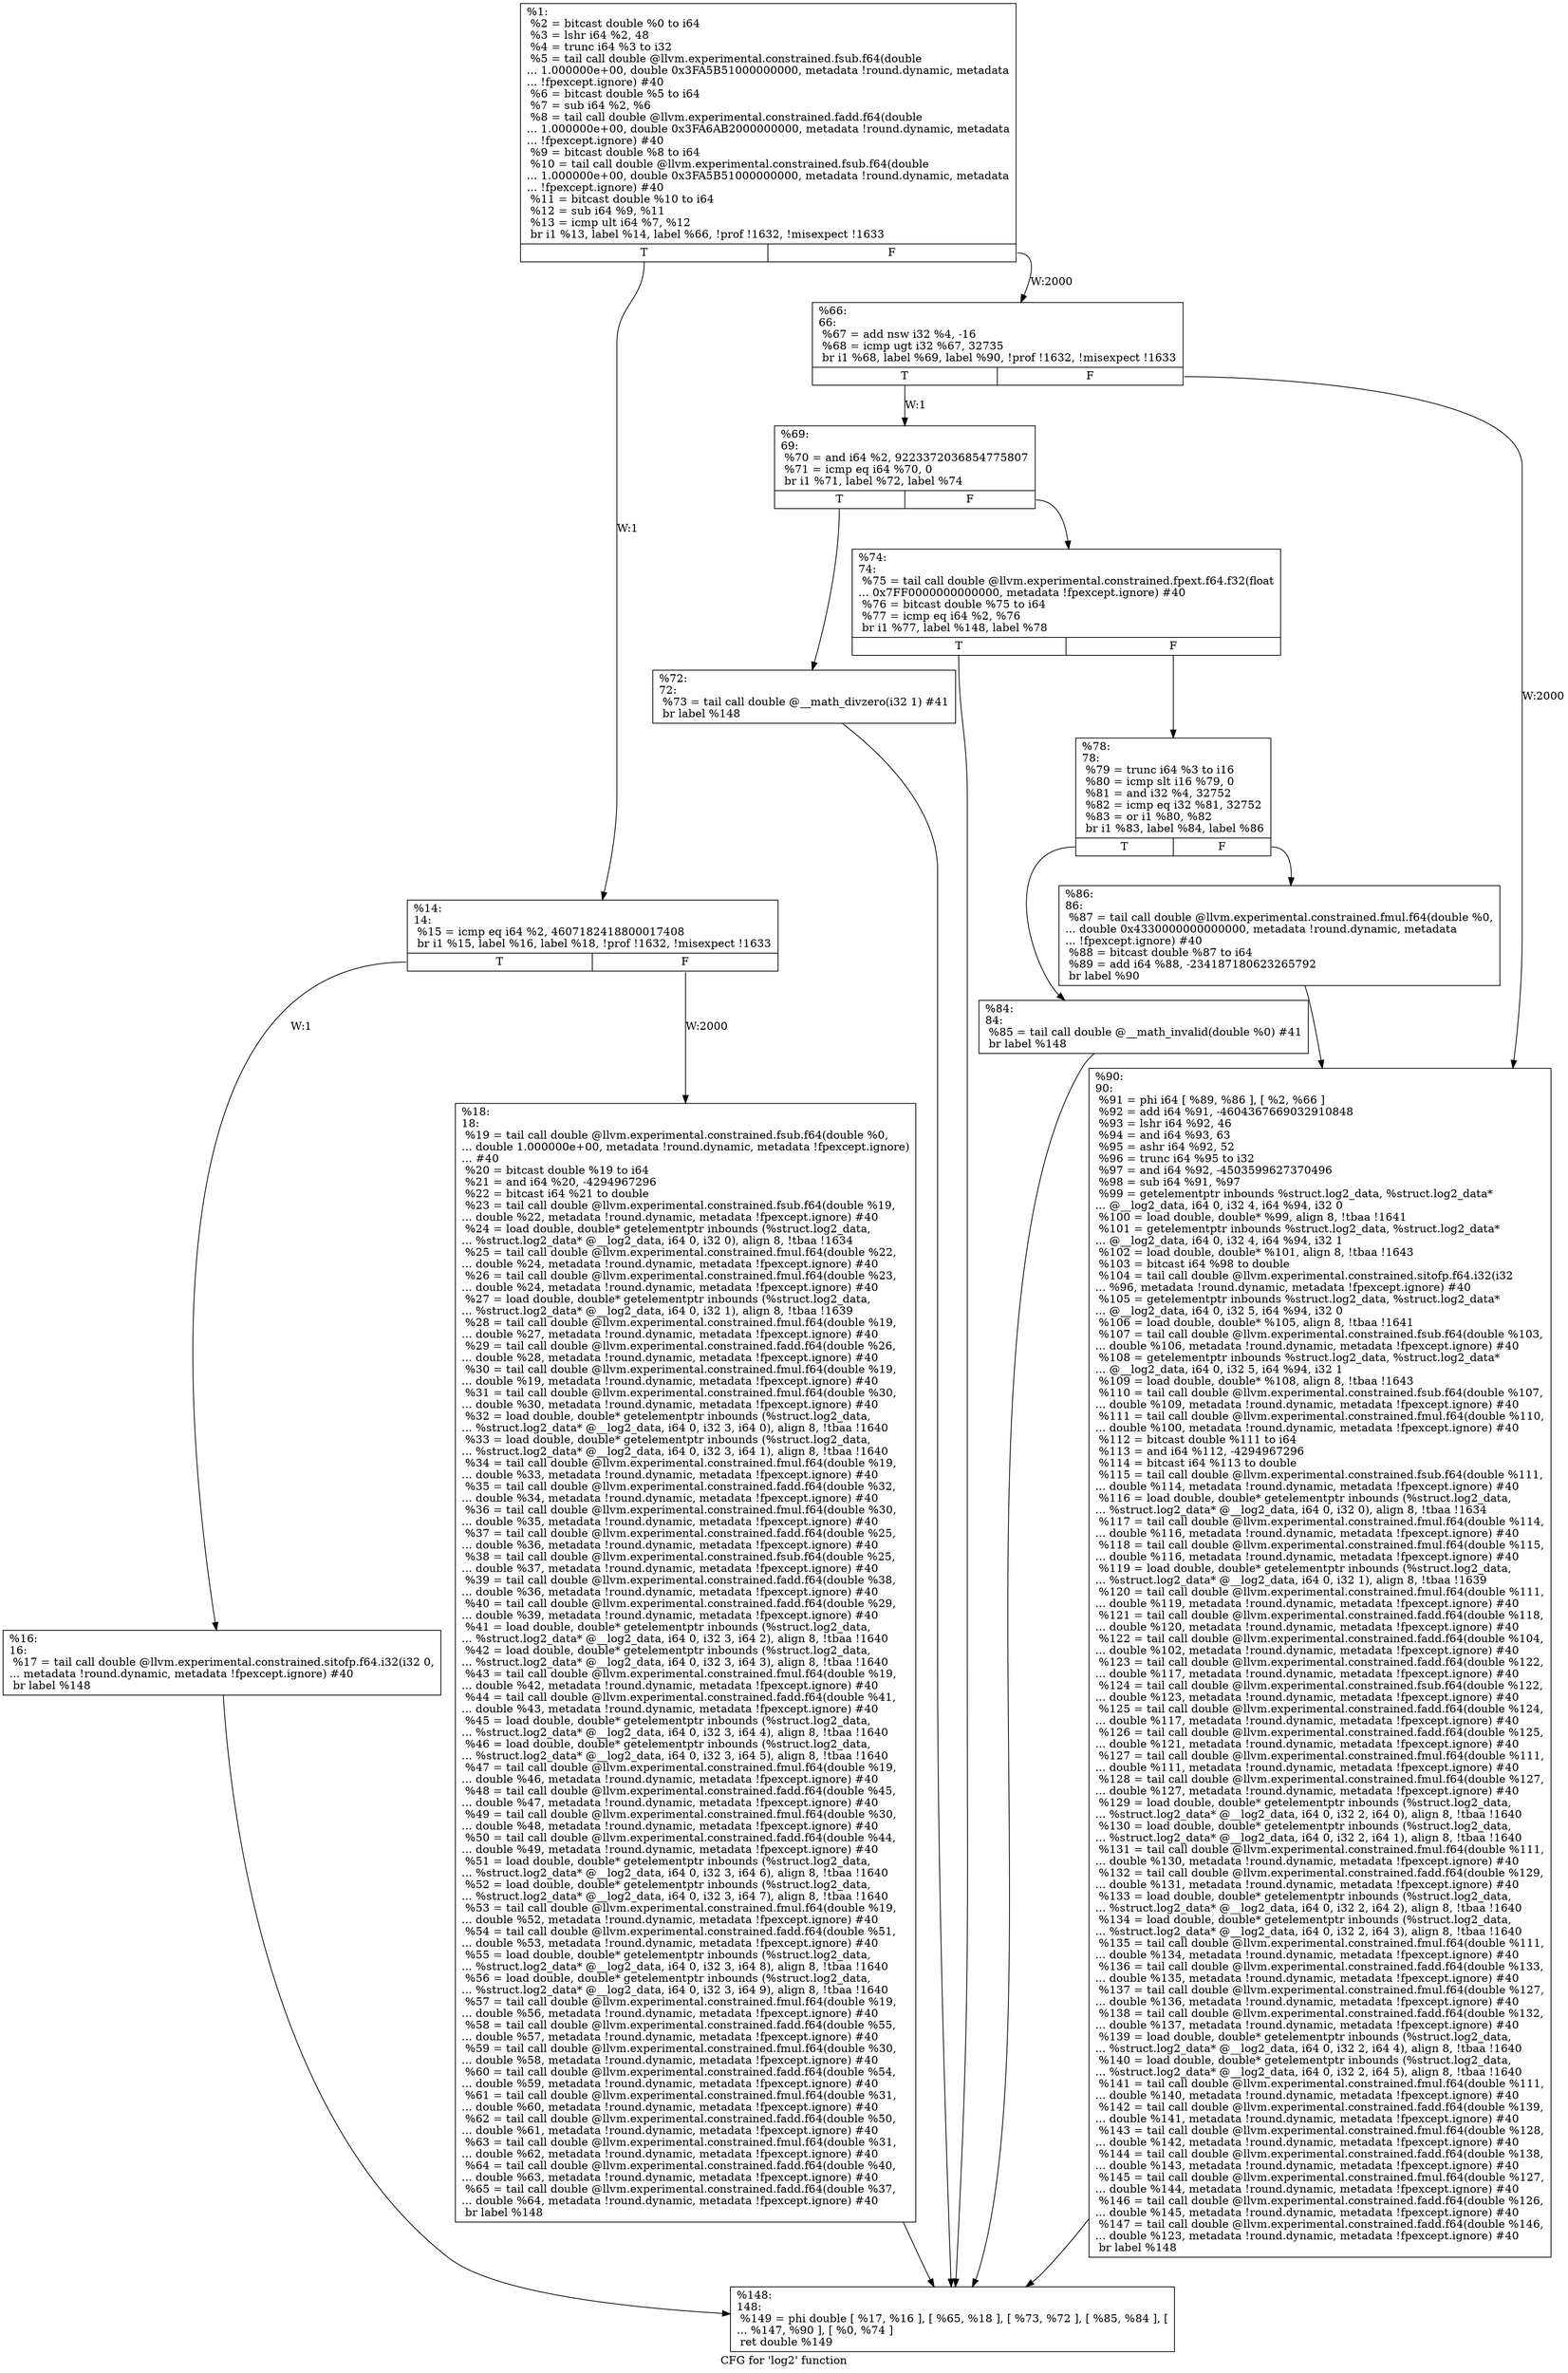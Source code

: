 digraph "CFG for 'log2' function" {
	label="CFG for 'log2' function";

	Node0x1d97ac0 [shape=record,label="{%1:\l  %2 = bitcast double %0 to i64\l  %3 = lshr i64 %2, 48\l  %4 = trunc i64 %3 to i32\l  %5 = tail call double @llvm.experimental.constrained.fsub.f64(double\l... 1.000000e+00, double 0x3FA5B51000000000, metadata !round.dynamic, metadata\l... !fpexcept.ignore) #40\l  %6 = bitcast double %5 to i64\l  %7 = sub i64 %2, %6\l  %8 = tail call double @llvm.experimental.constrained.fadd.f64(double\l... 1.000000e+00, double 0x3FA6AB2000000000, metadata !round.dynamic, metadata\l... !fpexcept.ignore) #40\l  %9 = bitcast double %8 to i64\l  %10 = tail call double @llvm.experimental.constrained.fsub.f64(double\l... 1.000000e+00, double 0x3FA5B51000000000, metadata !round.dynamic, metadata\l... !fpexcept.ignore) #40\l  %11 = bitcast double %10 to i64\l  %12 = sub i64 %9, %11\l  %13 = icmp ult i64 %7, %12\l  br i1 %13, label %14, label %66, !prof !1632, !misexpect !1633\l|{<s0>T|<s1>F}}"];
	Node0x1d97ac0:s0 -> Node0x1d98390[label="W:1"];
	Node0x1d97ac0:s1 -> Node0x1d98480[label="W:2000"];
	Node0x1d98390 [shape=record,label="{%14:\l14:                                               \l  %15 = icmp eq i64 %2, 4607182418800017408\l  br i1 %15, label %16, label %18, !prof !1632, !misexpect !1633\l|{<s0>T|<s1>F}}"];
	Node0x1d98390:s0 -> Node0x1d983e0[label="W:1"];
	Node0x1d98390:s1 -> Node0x1d98430[label="W:2000"];
	Node0x1d983e0 [shape=record,label="{%16:\l16:                                               \l  %17 = tail call double @llvm.experimental.constrained.sitofp.f64.i32(i32 0,\l... metadata !round.dynamic, metadata !fpexcept.ignore) #40\l  br label %148\l}"];
	Node0x1d983e0 -> Node0x1d98700;
	Node0x1d98430 [shape=record,label="{%18:\l18:                                               \l  %19 = tail call double @llvm.experimental.constrained.fsub.f64(double %0,\l... double 1.000000e+00, metadata !round.dynamic, metadata !fpexcept.ignore)\l... #40\l  %20 = bitcast double %19 to i64\l  %21 = and i64 %20, -4294967296\l  %22 = bitcast i64 %21 to double\l  %23 = tail call double @llvm.experimental.constrained.fsub.f64(double %19,\l... double %22, metadata !round.dynamic, metadata !fpexcept.ignore) #40\l  %24 = load double, double* getelementptr inbounds (%struct.log2_data,\l... %struct.log2_data* @__log2_data, i64 0, i32 0), align 8, !tbaa !1634\l  %25 = tail call double @llvm.experimental.constrained.fmul.f64(double %22,\l... double %24, metadata !round.dynamic, metadata !fpexcept.ignore) #40\l  %26 = tail call double @llvm.experimental.constrained.fmul.f64(double %23,\l... double %24, metadata !round.dynamic, metadata !fpexcept.ignore) #40\l  %27 = load double, double* getelementptr inbounds (%struct.log2_data,\l... %struct.log2_data* @__log2_data, i64 0, i32 1), align 8, !tbaa !1639\l  %28 = tail call double @llvm.experimental.constrained.fmul.f64(double %19,\l... double %27, metadata !round.dynamic, metadata !fpexcept.ignore) #40\l  %29 = tail call double @llvm.experimental.constrained.fadd.f64(double %26,\l... double %28, metadata !round.dynamic, metadata !fpexcept.ignore) #40\l  %30 = tail call double @llvm.experimental.constrained.fmul.f64(double %19,\l... double %19, metadata !round.dynamic, metadata !fpexcept.ignore) #40\l  %31 = tail call double @llvm.experimental.constrained.fmul.f64(double %30,\l... double %30, metadata !round.dynamic, metadata !fpexcept.ignore) #40\l  %32 = load double, double* getelementptr inbounds (%struct.log2_data,\l... %struct.log2_data* @__log2_data, i64 0, i32 3, i64 0), align 8, !tbaa !1640\l  %33 = load double, double* getelementptr inbounds (%struct.log2_data,\l... %struct.log2_data* @__log2_data, i64 0, i32 3, i64 1), align 8, !tbaa !1640\l  %34 = tail call double @llvm.experimental.constrained.fmul.f64(double %19,\l... double %33, metadata !round.dynamic, metadata !fpexcept.ignore) #40\l  %35 = tail call double @llvm.experimental.constrained.fadd.f64(double %32,\l... double %34, metadata !round.dynamic, metadata !fpexcept.ignore) #40\l  %36 = tail call double @llvm.experimental.constrained.fmul.f64(double %30,\l... double %35, metadata !round.dynamic, metadata !fpexcept.ignore) #40\l  %37 = tail call double @llvm.experimental.constrained.fadd.f64(double %25,\l... double %36, metadata !round.dynamic, metadata !fpexcept.ignore) #40\l  %38 = tail call double @llvm.experimental.constrained.fsub.f64(double %25,\l... double %37, metadata !round.dynamic, metadata !fpexcept.ignore) #40\l  %39 = tail call double @llvm.experimental.constrained.fadd.f64(double %38,\l... double %36, metadata !round.dynamic, metadata !fpexcept.ignore) #40\l  %40 = tail call double @llvm.experimental.constrained.fadd.f64(double %29,\l... double %39, metadata !round.dynamic, metadata !fpexcept.ignore) #40\l  %41 = load double, double* getelementptr inbounds (%struct.log2_data,\l... %struct.log2_data* @__log2_data, i64 0, i32 3, i64 2), align 8, !tbaa !1640\l  %42 = load double, double* getelementptr inbounds (%struct.log2_data,\l... %struct.log2_data* @__log2_data, i64 0, i32 3, i64 3), align 8, !tbaa !1640\l  %43 = tail call double @llvm.experimental.constrained.fmul.f64(double %19,\l... double %42, metadata !round.dynamic, metadata !fpexcept.ignore) #40\l  %44 = tail call double @llvm.experimental.constrained.fadd.f64(double %41,\l... double %43, metadata !round.dynamic, metadata !fpexcept.ignore) #40\l  %45 = load double, double* getelementptr inbounds (%struct.log2_data,\l... %struct.log2_data* @__log2_data, i64 0, i32 3, i64 4), align 8, !tbaa !1640\l  %46 = load double, double* getelementptr inbounds (%struct.log2_data,\l... %struct.log2_data* @__log2_data, i64 0, i32 3, i64 5), align 8, !tbaa !1640\l  %47 = tail call double @llvm.experimental.constrained.fmul.f64(double %19,\l... double %46, metadata !round.dynamic, metadata !fpexcept.ignore) #40\l  %48 = tail call double @llvm.experimental.constrained.fadd.f64(double %45,\l... double %47, metadata !round.dynamic, metadata !fpexcept.ignore) #40\l  %49 = tail call double @llvm.experimental.constrained.fmul.f64(double %30,\l... double %48, metadata !round.dynamic, metadata !fpexcept.ignore) #40\l  %50 = tail call double @llvm.experimental.constrained.fadd.f64(double %44,\l... double %49, metadata !round.dynamic, metadata !fpexcept.ignore) #40\l  %51 = load double, double* getelementptr inbounds (%struct.log2_data,\l... %struct.log2_data* @__log2_data, i64 0, i32 3, i64 6), align 8, !tbaa !1640\l  %52 = load double, double* getelementptr inbounds (%struct.log2_data,\l... %struct.log2_data* @__log2_data, i64 0, i32 3, i64 7), align 8, !tbaa !1640\l  %53 = tail call double @llvm.experimental.constrained.fmul.f64(double %19,\l... double %52, metadata !round.dynamic, metadata !fpexcept.ignore) #40\l  %54 = tail call double @llvm.experimental.constrained.fadd.f64(double %51,\l... double %53, metadata !round.dynamic, metadata !fpexcept.ignore) #40\l  %55 = load double, double* getelementptr inbounds (%struct.log2_data,\l... %struct.log2_data* @__log2_data, i64 0, i32 3, i64 8), align 8, !tbaa !1640\l  %56 = load double, double* getelementptr inbounds (%struct.log2_data,\l... %struct.log2_data* @__log2_data, i64 0, i32 3, i64 9), align 8, !tbaa !1640\l  %57 = tail call double @llvm.experimental.constrained.fmul.f64(double %19,\l... double %56, metadata !round.dynamic, metadata !fpexcept.ignore) #40\l  %58 = tail call double @llvm.experimental.constrained.fadd.f64(double %55,\l... double %57, metadata !round.dynamic, metadata !fpexcept.ignore) #40\l  %59 = tail call double @llvm.experimental.constrained.fmul.f64(double %30,\l... double %58, metadata !round.dynamic, metadata !fpexcept.ignore) #40\l  %60 = tail call double @llvm.experimental.constrained.fadd.f64(double %54,\l... double %59, metadata !round.dynamic, metadata !fpexcept.ignore) #40\l  %61 = tail call double @llvm.experimental.constrained.fmul.f64(double %31,\l... double %60, metadata !round.dynamic, metadata !fpexcept.ignore) #40\l  %62 = tail call double @llvm.experimental.constrained.fadd.f64(double %50,\l... double %61, metadata !round.dynamic, metadata !fpexcept.ignore) #40\l  %63 = tail call double @llvm.experimental.constrained.fmul.f64(double %31,\l... double %62, metadata !round.dynamic, metadata !fpexcept.ignore) #40\l  %64 = tail call double @llvm.experimental.constrained.fadd.f64(double %40,\l... double %63, metadata !round.dynamic, metadata !fpexcept.ignore) #40\l  %65 = tail call double @llvm.experimental.constrained.fadd.f64(double %37,\l... double %64, metadata !round.dynamic, metadata !fpexcept.ignore) #40\l  br label %148\l}"];
	Node0x1d98430 -> Node0x1d98700;
	Node0x1d98480 [shape=record,label="{%66:\l66:                                               \l  %67 = add nsw i32 %4, -16\l  %68 = icmp ugt i32 %67, 32735\l  br i1 %68, label %69, label %90, !prof !1632, !misexpect !1633\l|{<s0>T|<s1>F}}"];
	Node0x1d98480:s0 -> Node0x1d984d0[label="W:1"];
	Node0x1d98480:s1 -> Node0x1d986b0[label="W:2000"];
	Node0x1d984d0 [shape=record,label="{%69:\l69:                                               \l  %70 = and i64 %2, 9223372036854775807\l  %71 = icmp eq i64 %70, 0\l  br i1 %71, label %72, label %74\l|{<s0>T|<s1>F}}"];
	Node0x1d984d0:s0 -> Node0x1d98520;
	Node0x1d984d0:s1 -> Node0x1d98570;
	Node0x1d98520 [shape=record,label="{%72:\l72:                                               \l  %73 = tail call double @__math_divzero(i32 1) #41\l  br label %148\l}"];
	Node0x1d98520 -> Node0x1d98700;
	Node0x1d98570 [shape=record,label="{%74:\l74:                                               \l  %75 = tail call double @llvm.experimental.constrained.fpext.f64.f32(float\l... 0x7FF0000000000000, metadata !fpexcept.ignore) #40\l  %76 = bitcast double %75 to i64\l  %77 = icmp eq i64 %2, %76\l  br i1 %77, label %148, label %78\l|{<s0>T|<s1>F}}"];
	Node0x1d98570:s0 -> Node0x1d98700;
	Node0x1d98570:s1 -> Node0x1d985c0;
	Node0x1d985c0 [shape=record,label="{%78:\l78:                                               \l  %79 = trunc i64 %3 to i16\l  %80 = icmp slt i16 %79, 0\l  %81 = and i32 %4, 32752\l  %82 = icmp eq i32 %81, 32752\l  %83 = or i1 %80, %82\l  br i1 %83, label %84, label %86\l|{<s0>T|<s1>F}}"];
	Node0x1d985c0:s0 -> Node0x1d98610;
	Node0x1d985c0:s1 -> Node0x1d98660;
	Node0x1d98610 [shape=record,label="{%84:\l84:                                               \l  %85 = tail call double @__math_invalid(double %0) #41\l  br label %148\l}"];
	Node0x1d98610 -> Node0x1d98700;
	Node0x1d98660 [shape=record,label="{%86:\l86:                                               \l  %87 = tail call double @llvm.experimental.constrained.fmul.f64(double %0,\l... double 0x4330000000000000, metadata !round.dynamic, metadata\l... !fpexcept.ignore) #40\l  %88 = bitcast double %87 to i64\l  %89 = add i64 %88, -234187180623265792\l  br label %90\l}"];
	Node0x1d98660 -> Node0x1d986b0;
	Node0x1d986b0 [shape=record,label="{%90:\l90:                                               \l  %91 = phi i64 [ %89, %86 ], [ %2, %66 ]\l  %92 = add i64 %91, -4604367669032910848\l  %93 = lshr i64 %92, 46\l  %94 = and i64 %93, 63\l  %95 = ashr i64 %92, 52\l  %96 = trunc i64 %95 to i32\l  %97 = and i64 %92, -4503599627370496\l  %98 = sub i64 %91, %97\l  %99 = getelementptr inbounds %struct.log2_data, %struct.log2_data*\l... @__log2_data, i64 0, i32 4, i64 %94, i32 0\l  %100 = load double, double* %99, align 8, !tbaa !1641\l  %101 = getelementptr inbounds %struct.log2_data, %struct.log2_data*\l... @__log2_data, i64 0, i32 4, i64 %94, i32 1\l  %102 = load double, double* %101, align 8, !tbaa !1643\l  %103 = bitcast i64 %98 to double\l  %104 = tail call double @llvm.experimental.constrained.sitofp.f64.i32(i32\l... %96, metadata !round.dynamic, metadata !fpexcept.ignore) #40\l  %105 = getelementptr inbounds %struct.log2_data, %struct.log2_data*\l... @__log2_data, i64 0, i32 5, i64 %94, i32 0\l  %106 = load double, double* %105, align 8, !tbaa !1641\l  %107 = tail call double @llvm.experimental.constrained.fsub.f64(double %103,\l... double %106, metadata !round.dynamic, metadata !fpexcept.ignore) #40\l  %108 = getelementptr inbounds %struct.log2_data, %struct.log2_data*\l... @__log2_data, i64 0, i32 5, i64 %94, i32 1\l  %109 = load double, double* %108, align 8, !tbaa !1643\l  %110 = tail call double @llvm.experimental.constrained.fsub.f64(double %107,\l... double %109, metadata !round.dynamic, metadata !fpexcept.ignore) #40\l  %111 = tail call double @llvm.experimental.constrained.fmul.f64(double %110,\l... double %100, metadata !round.dynamic, metadata !fpexcept.ignore) #40\l  %112 = bitcast double %111 to i64\l  %113 = and i64 %112, -4294967296\l  %114 = bitcast i64 %113 to double\l  %115 = tail call double @llvm.experimental.constrained.fsub.f64(double %111,\l... double %114, metadata !round.dynamic, metadata !fpexcept.ignore) #40\l  %116 = load double, double* getelementptr inbounds (%struct.log2_data,\l... %struct.log2_data* @__log2_data, i64 0, i32 0), align 8, !tbaa !1634\l  %117 = tail call double @llvm.experimental.constrained.fmul.f64(double %114,\l... double %116, metadata !round.dynamic, metadata !fpexcept.ignore) #40\l  %118 = tail call double @llvm.experimental.constrained.fmul.f64(double %115,\l... double %116, metadata !round.dynamic, metadata !fpexcept.ignore) #40\l  %119 = load double, double* getelementptr inbounds (%struct.log2_data,\l... %struct.log2_data* @__log2_data, i64 0, i32 1), align 8, !tbaa !1639\l  %120 = tail call double @llvm.experimental.constrained.fmul.f64(double %111,\l... double %119, metadata !round.dynamic, metadata !fpexcept.ignore) #40\l  %121 = tail call double @llvm.experimental.constrained.fadd.f64(double %118,\l... double %120, metadata !round.dynamic, metadata !fpexcept.ignore) #40\l  %122 = tail call double @llvm.experimental.constrained.fadd.f64(double %104,\l... double %102, metadata !round.dynamic, metadata !fpexcept.ignore) #40\l  %123 = tail call double @llvm.experimental.constrained.fadd.f64(double %122,\l... double %117, metadata !round.dynamic, metadata !fpexcept.ignore) #40\l  %124 = tail call double @llvm.experimental.constrained.fsub.f64(double %122,\l... double %123, metadata !round.dynamic, metadata !fpexcept.ignore) #40\l  %125 = tail call double @llvm.experimental.constrained.fadd.f64(double %124,\l... double %117, metadata !round.dynamic, metadata !fpexcept.ignore) #40\l  %126 = tail call double @llvm.experimental.constrained.fadd.f64(double %125,\l... double %121, metadata !round.dynamic, metadata !fpexcept.ignore) #40\l  %127 = tail call double @llvm.experimental.constrained.fmul.f64(double %111,\l... double %111, metadata !round.dynamic, metadata !fpexcept.ignore) #40\l  %128 = tail call double @llvm.experimental.constrained.fmul.f64(double %127,\l... double %127, metadata !round.dynamic, metadata !fpexcept.ignore) #40\l  %129 = load double, double* getelementptr inbounds (%struct.log2_data,\l... %struct.log2_data* @__log2_data, i64 0, i32 2, i64 0), align 8, !tbaa !1640\l  %130 = load double, double* getelementptr inbounds (%struct.log2_data,\l... %struct.log2_data* @__log2_data, i64 0, i32 2, i64 1), align 8, !tbaa !1640\l  %131 = tail call double @llvm.experimental.constrained.fmul.f64(double %111,\l... double %130, metadata !round.dynamic, metadata !fpexcept.ignore) #40\l  %132 = tail call double @llvm.experimental.constrained.fadd.f64(double %129,\l... double %131, metadata !round.dynamic, metadata !fpexcept.ignore) #40\l  %133 = load double, double* getelementptr inbounds (%struct.log2_data,\l... %struct.log2_data* @__log2_data, i64 0, i32 2, i64 2), align 8, !tbaa !1640\l  %134 = load double, double* getelementptr inbounds (%struct.log2_data,\l... %struct.log2_data* @__log2_data, i64 0, i32 2, i64 3), align 8, !tbaa !1640\l  %135 = tail call double @llvm.experimental.constrained.fmul.f64(double %111,\l... double %134, metadata !round.dynamic, metadata !fpexcept.ignore) #40\l  %136 = tail call double @llvm.experimental.constrained.fadd.f64(double %133,\l... double %135, metadata !round.dynamic, metadata !fpexcept.ignore) #40\l  %137 = tail call double @llvm.experimental.constrained.fmul.f64(double %127,\l... double %136, metadata !round.dynamic, metadata !fpexcept.ignore) #40\l  %138 = tail call double @llvm.experimental.constrained.fadd.f64(double %132,\l... double %137, metadata !round.dynamic, metadata !fpexcept.ignore) #40\l  %139 = load double, double* getelementptr inbounds (%struct.log2_data,\l... %struct.log2_data* @__log2_data, i64 0, i32 2, i64 4), align 8, !tbaa !1640\l  %140 = load double, double* getelementptr inbounds (%struct.log2_data,\l... %struct.log2_data* @__log2_data, i64 0, i32 2, i64 5), align 8, !tbaa !1640\l  %141 = tail call double @llvm.experimental.constrained.fmul.f64(double %111,\l... double %140, metadata !round.dynamic, metadata !fpexcept.ignore) #40\l  %142 = tail call double @llvm.experimental.constrained.fadd.f64(double %139,\l... double %141, metadata !round.dynamic, metadata !fpexcept.ignore) #40\l  %143 = tail call double @llvm.experimental.constrained.fmul.f64(double %128,\l... double %142, metadata !round.dynamic, metadata !fpexcept.ignore) #40\l  %144 = tail call double @llvm.experimental.constrained.fadd.f64(double %138,\l... double %143, metadata !round.dynamic, metadata !fpexcept.ignore) #40\l  %145 = tail call double @llvm.experimental.constrained.fmul.f64(double %127,\l... double %144, metadata !round.dynamic, metadata !fpexcept.ignore) #40\l  %146 = tail call double @llvm.experimental.constrained.fadd.f64(double %126,\l... double %145, metadata !round.dynamic, metadata !fpexcept.ignore) #40\l  %147 = tail call double @llvm.experimental.constrained.fadd.f64(double %146,\l... double %123, metadata !round.dynamic, metadata !fpexcept.ignore) #40\l  br label %148\l}"];
	Node0x1d986b0 -> Node0x1d98700;
	Node0x1d98700 [shape=record,label="{%148:\l148:                                              \l  %149 = phi double [ %17, %16 ], [ %65, %18 ], [ %73, %72 ], [ %85, %84 ], [\l... %147, %90 ], [ %0, %74 ]\l  ret double %149\l}"];
}
